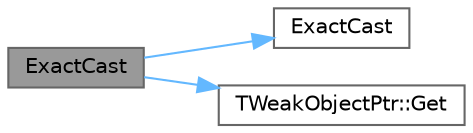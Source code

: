 digraph "ExactCast"
{
 // INTERACTIVE_SVG=YES
 // LATEX_PDF_SIZE
  bgcolor="transparent";
  edge [fontname=Helvetica,fontsize=10,labelfontname=Helvetica,labelfontsize=10];
  node [fontname=Helvetica,fontsize=10,shape=box,height=0.2,width=0.4];
  rankdir="LR";
  Node1 [id="Node000001",label="ExactCast",height=0.2,width=0.4,color="gray40", fillcolor="grey60", style="filled", fontcolor="black",tooltip=" "];
  Node1 -> Node2 [id="edge1_Node000001_Node000002",color="steelblue1",style="solid",tooltip=" "];
  Node2 [id="Node000002",label="ExactCast",height=0.2,width=0.4,color="grey40", fillcolor="white", style="filled",URL="$d4/d55/Casts_8h.html#a0adfa71fdefd769d7aec50d051ddec28",tooltip=" "];
  Node1 -> Node3 [id="edge2_Node000001_Node000003",color="steelblue1",style="solid",tooltip=" "];
  Node3 [id="Node000003",label="TWeakObjectPtr::Get",height=0.2,width=0.4,color="grey40", fillcolor="white", style="filled",URL="$d3/daa/structTWeakObjectPtr.html#a95c742a293e2ede948833ab1810ec5a1",tooltip="Dereference the weak pointer."];
}
